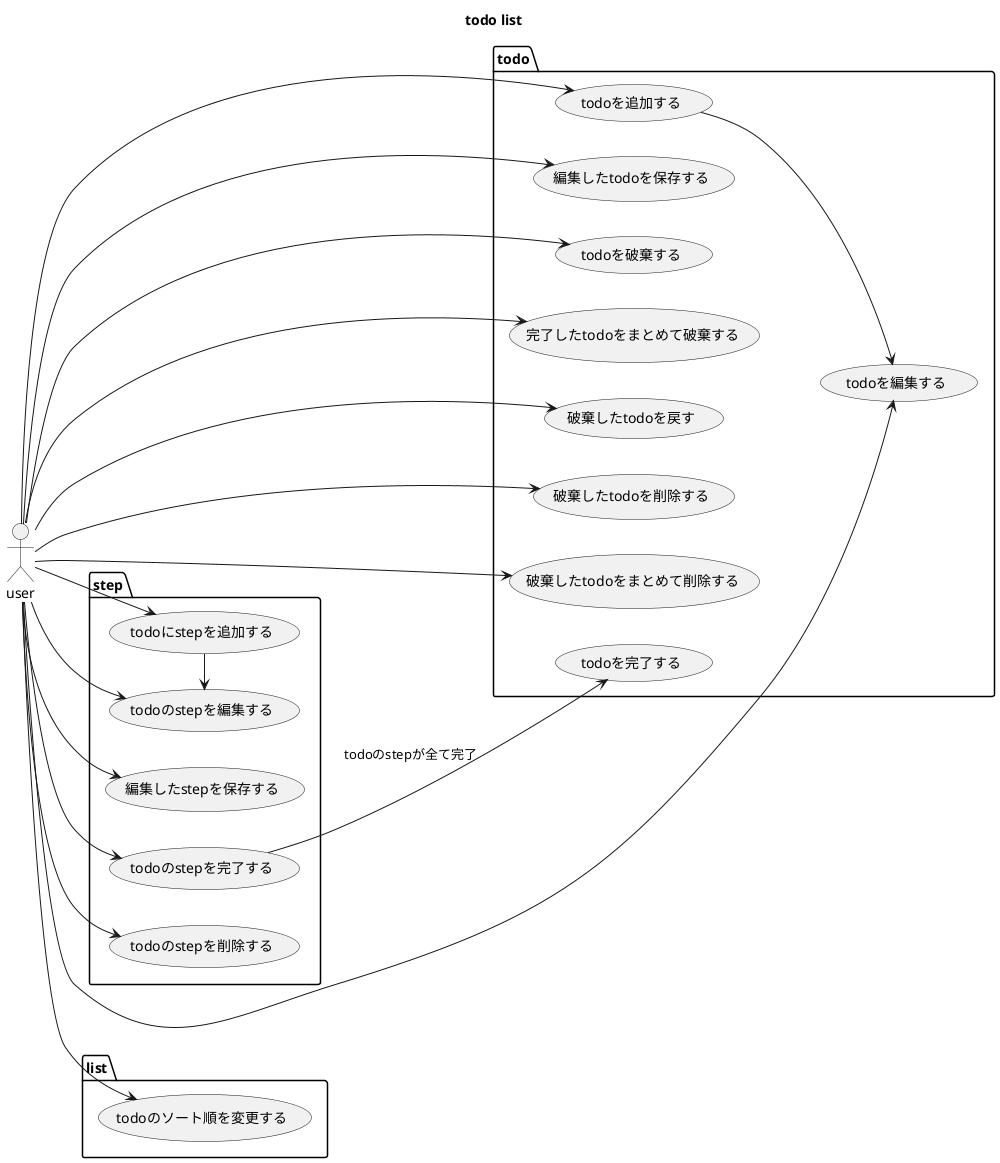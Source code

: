 @startuml
title todo list

actor user 

left to right direction

package "list" {
    user --> (todoのソート順を変更する)
}

package "todo" {
    usecase (todoを追加する) as addTodo
    usecase (todoを編集する) as editTodo
    user --> addTodo
    addTodo --> editTodo
    user --> editTodo
    user --> (編集したtodoを保存する)
    user --> (todoを破棄する)
    user --> (完了したtodoをまとめて破棄する)
    user --> (破棄したtodoを戻す)
    user --> (破棄したtodoを削除する)
    user --> (破棄したtodoをまとめて削除する)
    usecase (todoを完了する) as completeTodo
}

package "step"{

    usecase (todoにstepを追加する) as addStep
    usecase (todoのstepを編集する) as editStep
    user --> addStep
    addStep -> editStep
    user --> editStep
    user --> (編集したstepを保存する)
    usecase (todoのstepを完了する) as completeStep
    user --> completeStep
    completeStep --> completeTodo: "todoのstepが全て完了"
    user --> (todoのstepを削除する)
}

@enduml